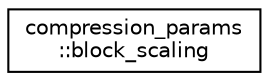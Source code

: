 digraph "Graphical Class Hierarchy"
{
 // LATEX_PDF_SIZE
  edge [fontname="Helvetica",fontsize="10",labelfontname="Helvetica",labelfontsize="10"];
  node [fontname="Helvetica",fontsize="10",shape=record];
  rankdir="LR";
  Node0 [label="compression_params\l::block_scaling",height=0.2,width=0.4,color="black", fillcolor="white", style="filled",URL="$structcompression__params_1_1block__scaling.html",tooltip=" "];
}
